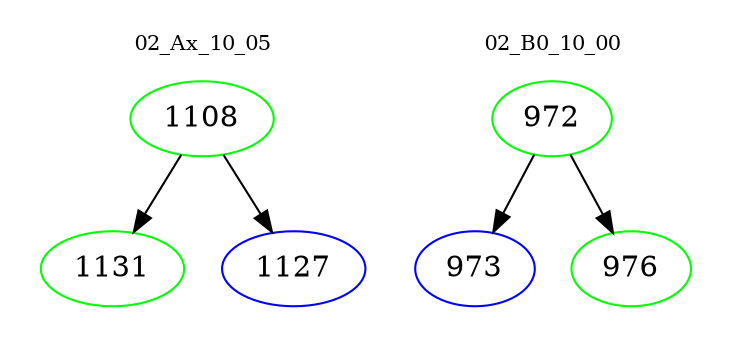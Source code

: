 digraph{
subgraph cluster_0 {
color = white
label = "02_Ax_10_05";
fontsize=10;
T0_1108 [label="1108", color="green"]
T0_1108 -> T0_1131 [color="black"]
T0_1131 [label="1131", color="green"]
T0_1108 -> T0_1127 [color="black"]
T0_1127 [label="1127", color="blue"]
}
subgraph cluster_1 {
color = white
label = "02_B0_10_00";
fontsize=10;
T1_972 [label="972", color="green"]
T1_972 -> T1_973 [color="black"]
T1_973 [label="973", color="blue"]
T1_972 -> T1_976 [color="black"]
T1_976 [label="976", color="green"]
}
}
